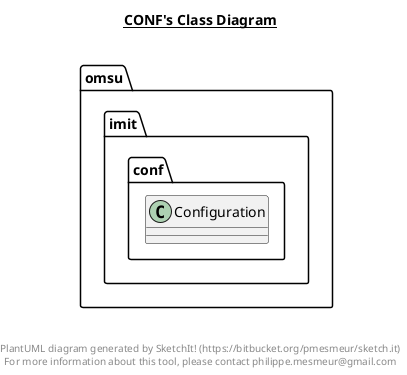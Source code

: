 @startuml

title __CONF's Class Diagram__\n

  namespace omsu.imit {
    namespace conf {
      class omsu.imit.conf.Configuration {
      }
    }
  }
  



right footer


PlantUML diagram generated by SketchIt! (https://bitbucket.org/pmesmeur/sketch.it)
For more information about this tool, please contact philippe.mesmeur@gmail.com
endfooter

@enduml
